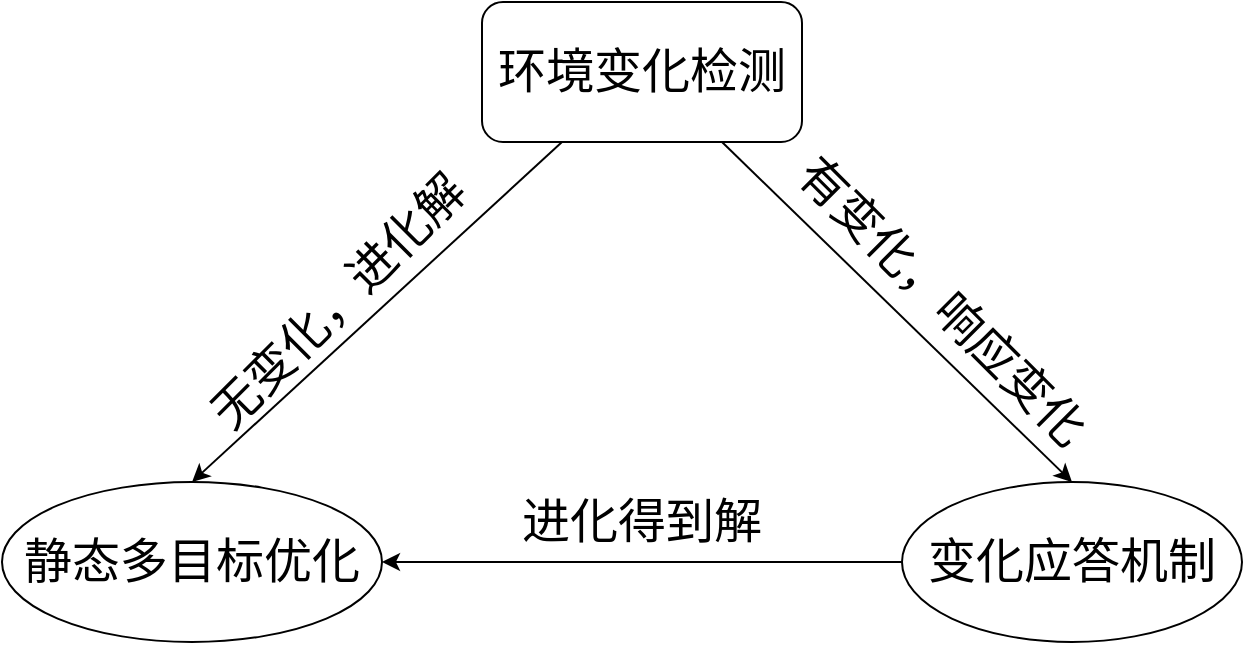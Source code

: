 <mxfile version="14.9.6" type="github">
  <diagram id="C5RBs43oDa-KdzZeNtuy" name="Page-1">
    <mxGraphModel dx="1038" dy="566" grid="1" gridSize="10" guides="1" tooltips="1" connect="1" arrows="1" fold="1" page="1" pageScale="1" pageWidth="827" pageHeight="1169" math="0" shadow="0">
      <root>
        <mxCell id="WIyWlLk6GJQsqaUBKTNV-0" />
        <mxCell id="WIyWlLk6GJQsqaUBKTNV-1" parent="WIyWlLk6GJQsqaUBKTNV-0" />
        <mxCell id="ADaALSoo9eoFnMUX4sZ3-0" value="&lt;pre&gt;&lt;font style=&quot;font-size: 24px&quot;&gt;环境变化检测&lt;/font&gt;&lt;/pre&gt;" style="rounded=1;whiteSpace=wrap;html=1;" vertex="1" parent="WIyWlLk6GJQsqaUBKTNV-1">
          <mxGeometry x="260" y="290" width="160" height="70" as="geometry" />
        </mxCell>
        <mxCell id="ADaALSoo9eoFnMUX4sZ3-1" value="&lt;font style=&quot;font-size: 24px&quot; face=&quot;monospace&quot;&gt;静态多目标优化&lt;/font&gt;" style="ellipse;whiteSpace=wrap;html=1;" vertex="1" parent="WIyWlLk6GJQsqaUBKTNV-1">
          <mxGeometry x="20" y="530" width="190" height="80" as="geometry" />
        </mxCell>
        <mxCell id="ADaALSoo9eoFnMUX4sZ3-2" value="&lt;font style=&quot;font-size: 24px&quot; face=&quot;monospace&quot;&gt;变化应答机制&lt;/font&gt;" style="ellipse;whiteSpace=wrap;html=1;" vertex="1" parent="WIyWlLk6GJQsqaUBKTNV-1">
          <mxGeometry x="470" y="530" width="170" height="80" as="geometry" />
        </mxCell>
        <mxCell id="ADaALSoo9eoFnMUX4sZ3-3" value="" style="endArrow=classic;html=1;entryX=0.5;entryY=0;entryDx=0;entryDy=0;exitX=0.25;exitY=1;exitDx=0;exitDy=0;" edge="1" parent="WIyWlLk6GJQsqaUBKTNV-1" source="ADaALSoo9eoFnMUX4sZ3-0" target="ADaALSoo9eoFnMUX4sZ3-1">
          <mxGeometry width="50" height="50" relative="1" as="geometry">
            <mxPoint x="200" y="440" as="sourcePoint" />
            <mxPoint x="280" y="450" as="targetPoint" />
          </mxGeometry>
        </mxCell>
        <mxCell id="ADaALSoo9eoFnMUX4sZ3-4" value="" style="endArrow=classic;html=1;exitX=0.75;exitY=1;exitDx=0;exitDy=0;entryX=0.5;entryY=0;entryDx=0;entryDy=0;" edge="1" parent="WIyWlLk6GJQsqaUBKTNV-1" source="ADaALSoo9eoFnMUX4sZ3-0" target="ADaALSoo9eoFnMUX4sZ3-2">
          <mxGeometry width="50" height="50" relative="1" as="geometry">
            <mxPoint x="230" y="500" as="sourcePoint" />
            <mxPoint x="280" y="450" as="targetPoint" />
          </mxGeometry>
        </mxCell>
        <mxCell id="ADaALSoo9eoFnMUX4sZ3-5" value="" style="endArrow=classic;html=1;entryX=1;entryY=0.5;entryDx=0;entryDy=0;exitX=0;exitY=0.5;exitDx=0;exitDy=0;" edge="1" parent="WIyWlLk6GJQsqaUBKTNV-1" source="ADaALSoo9eoFnMUX4sZ3-2" target="ADaALSoo9eoFnMUX4sZ3-1">
          <mxGeometry width="50" height="50" relative="1" as="geometry">
            <mxPoint x="230" y="500" as="sourcePoint" />
            <mxPoint x="280" y="450" as="targetPoint" />
          </mxGeometry>
        </mxCell>
        <mxCell id="ADaALSoo9eoFnMUX4sZ3-7" value="&lt;font style=&quot;font-size: 24px&quot; face=&quot;monospace&quot;&gt;无变化，进化解&lt;/font&gt;" style="text;html=1;strokeColor=none;fillColor=none;align=center;verticalAlign=middle;whiteSpace=wrap;rounded=0;rotation=-45;" vertex="1" parent="WIyWlLk6GJQsqaUBKTNV-1">
          <mxGeometry x="100" y="430" width="176.57" height="20" as="geometry" />
        </mxCell>
        <mxCell id="ADaALSoo9eoFnMUX4sZ3-8" value="&lt;pre&gt;&lt;font style=&quot;font-size: 24px&quot;&gt;进化得到解&lt;/font&gt;&lt;/pre&gt;" style="text;html=1;strokeColor=none;fillColor=none;align=center;verticalAlign=middle;whiteSpace=wrap;rounded=0;" vertex="1" parent="WIyWlLk6GJQsqaUBKTNV-1">
          <mxGeometry x="320" y="540" width="40" height="20" as="geometry" />
        </mxCell>
        <mxCell id="ADaALSoo9eoFnMUX4sZ3-10" value="&lt;pre&gt;&lt;font style=&quot;font-size: 24px&quot;&gt;有变化，响应变化&lt;/font&gt;&lt;/pre&gt;" style="text;html=1;strokeColor=none;fillColor=none;align=center;verticalAlign=middle;whiteSpace=wrap;rounded=0;rotation=45;" vertex="1" parent="WIyWlLk6GJQsqaUBKTNV-1">
          <mxGeometry x="470" y="430" width="40" height="20" as="geometry" />
        </mxCell>
      </root>
    </mxGraphModel>
  </diagram>
</mxfile>
